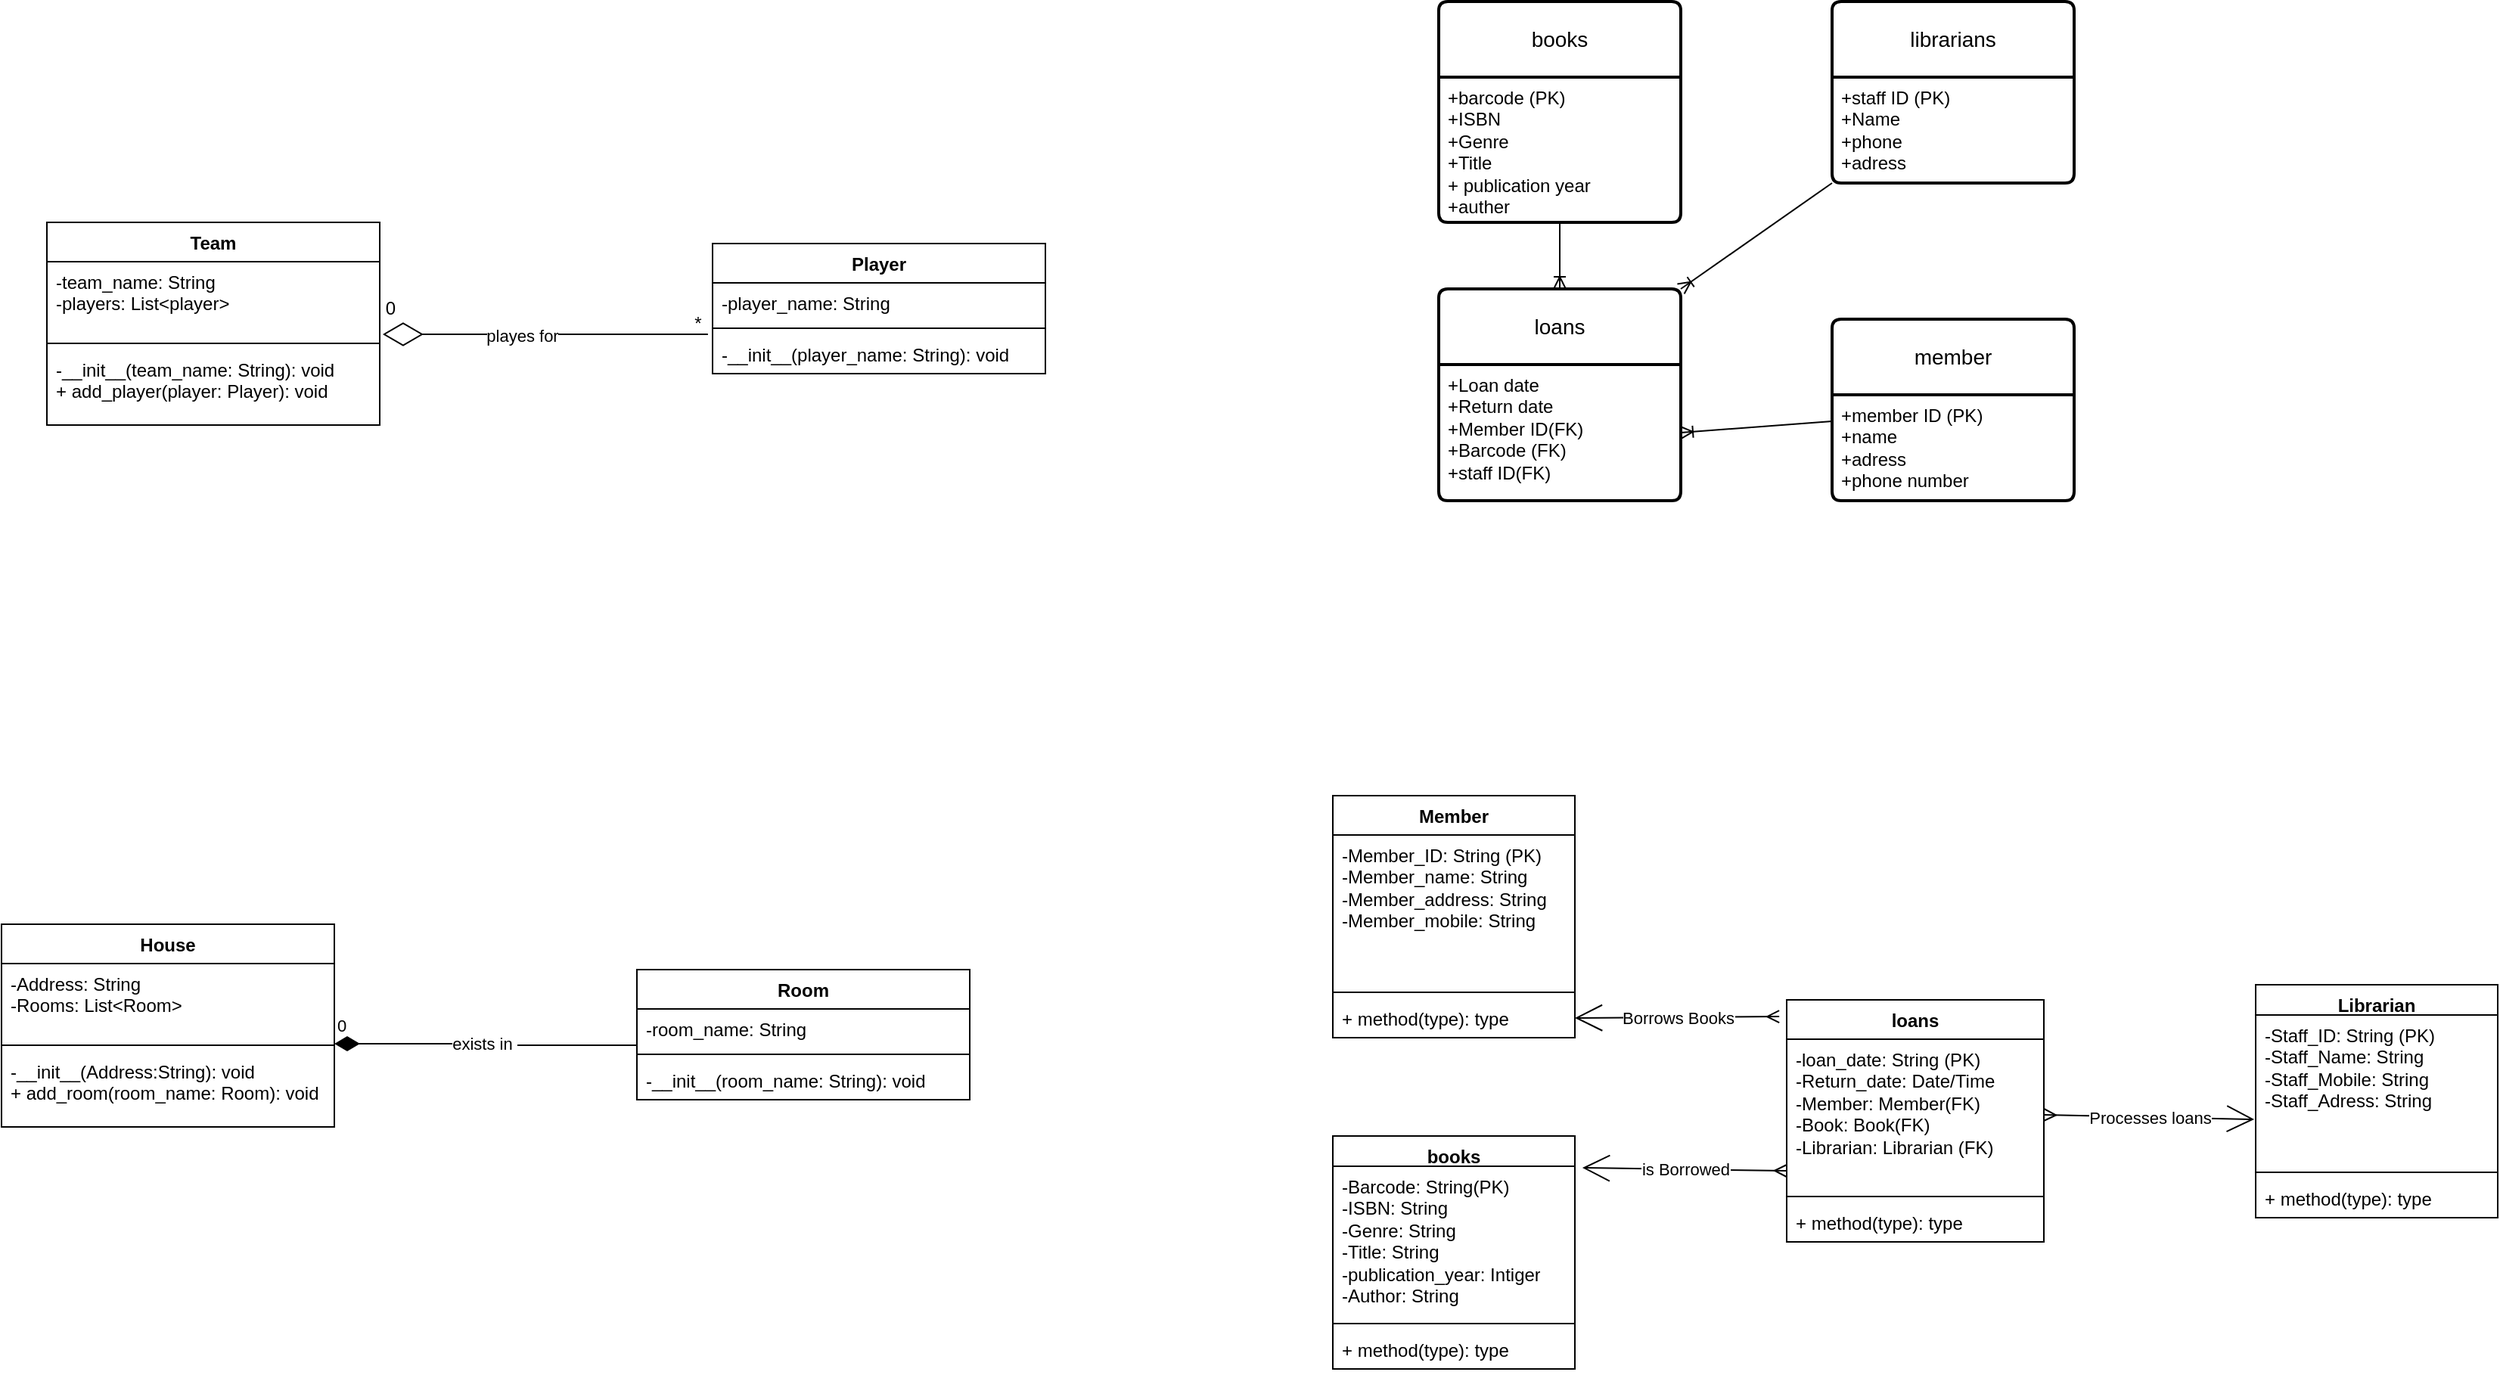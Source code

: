 <mxfile version="24.4.10" type="github">
  <diagram name="Page-1" id="5GtbL8Aw-6nWo-bHUYKE">
    <mxGraphModel dx="1781" dy="624" grid="1" gridSize="10" guides="1" tooltips="1" connect="1" arrows="1" fold="1" page="1" pageScale="1" pageWidth="827" pageHeight="1169" math="0" shadow="0">
      <root>
        <mxCell id="0" />
        <mxCell id="1" parent="0" />
        <mxCell id="9vI38-9KkXdLHbVCpWMl-1" value="loans" style="swimlane;childLayout=stackLayout;horizontal=1;startSize=50;horizontalStack=0;rounded=1;fontSize=14;fontStyle=0;strokeWidth=2;resizeParent=0;resizeLast=1;shadow=0;dashed=0;align=center;arcSize=4;whiteSpace=wrap;html=1;swimlaneLine=1;" vertex="1" parent="1">
          <mxGeometry x="190" y="260" width="160" height="140" as="geometry" />
        </mxCell>
        <mxCell id="9vI38-9KkXdLHbVCpWMl-2" value="+Loan date&lt;br&gt;+Return date&lt;div&gt;+Member ID(FK)&lt;/div&gt;&lt;div&gt;+Barcode (FK)&lt;/div&gt;&lt;div&gt;+staff ID(FK)&lt;/div&gt;" style="align=left;strokeColor=none;fillColor=none;spacingLeft=4;fontSize=12;verticalAlign=top;resizable=0;rotatable=0;part=1;html=1;" vertex="1" parent="9vI38-9KkXdLHbVCpWMl-1">
          <mxGeometry y="50" width="160" height="90" as="geometry" />
        </mxCell>
        <mxCell id="9vI38-9KkXdLHbVCpWMl-3" value="books" style="swimlane;childLayout=stackLayout;horizontal=1;startSize=50;horizontalStack=0;rounded=1;fontSize=14;fontStyle=0;strokeWidth=2;resizeParent=0;resizeLast=1;shadow=0;dashed=0;align=center;arcSize=4;whiteSpace=wrap;html=1;" vertex="1" parent="1">
          <mxGeometry x="190" y="70" width="160" height="146" as="geometry" />
        </mxCell>
        <mxCell id="9vI38-9KkXdLHbVCpWMl-4" value="+barcode (PK)&amp;nbsp;&lt;br&gt;+ISBN&amp;nbsp;&lt;br&gt;+Genre&lt;div&gt;+Title&lt;/div&gt;&lt;div&gt;+ publication year&lt;/div&gt;&lt;div&gt;+auther&lt;/div&gt;&lt;div&gt;&lt;br&gt;&lt;/div&gt;" style="align=left;strokeColor=none;fillColor=none;spacingLeft=4;fontSize=12;verticalAlign=top;resizable=0;rotatable=0;part=1;html=1;" vertex="1" parent="9vI38-9KkXdLHbVCpWMl-3">
          <mxGeometry y="50" width="160" height="96" as="geometry" />
        </mxCell>
        <mxCell id="9vI38-9KkXdLHbVCpWMl-5" value="member" style="swimlane;childLayout=stackLayout;horizontal=1;startSize=50;horizontalStack=0;rounded=1;fontSize=14;fontStyle=0;strokeWidth=2;resizeParent=0;resizeLast=1;shadow=0;dashed=0;align=center;arcSize=4;whiteSpace=wrap;html=1;" vertex="1" parent="1">
          <mxGeometry x="450" y="280" width="160" height="120" as="geometry" />
        </mxCell>
        <mxCell id="9vI38-9KkXdLHbVCpWMl-6" value="+member ID (PK)&lt;div&gt;+name&lt;br&gt;+adress&lt;/div&gt;&lt;div&gt;+phone number&lt;/div&gt;" style="align=left;strokeColor=none;fillColor=none;spacingLeft=4;fontSize=12;verticalAlign=top;resizable=0;rotatable=0;part=1;html=1;" vertex="1" parent="9vI38-9KkXdLHbVCpWMl-5">
          <mxGeometry y="50" width="160" height="70" as="geometry" />
        </mxCell>
        <mxCell id="9vI38-9KkXdLHbVCpWMl-7" value="librarians" style="swimlane;childLayout=stackLayout;horizontal=1;startSize=50;horizontalStack=0;rounded=1;fontSize=14;fontStyle=0;strokeWidth=2;resizeParent=0;resizeLast=1;shadow=0;dashed=0;align=center;arcSize=4;whiteSpace=wrap;html=1;" vertex="1" parent="1">
          <mxGeometry x="450" y="70" width="160" height="120" as="geometry" />
        </mxCell>
        <mxCell id="9vI38-9KkXdLHbVCpWMl-8" value="+staff ID (PK)&lt;br&gt;+Name&lt;br&gt;+phone&lt;div&gt;+adress&lt;/div&gt;" style="align=left;strokeColor=none;fillColor=none;spacingLeft=4;fontSize=12;verticalAlign=top;resizable=0;rotatable=0;part=1;html=1;" vertex="1" parent="9vI38-9KkXdLHbVCpWMl-7">
          <mxGeometry y="50" width="160" height="70" as="geometry" />
        </mxCell>
        <mxCell id="9vI38-9KkXdLHbVCpWMl-9" value="" style="endArrow=none;html=1;rounded=0;entryX=0;entryY=0.5;entryDx=0;entryDy=0;exitX=1.019;exitY=0.629;exitDx=0;exitDy=0;exitPerimeter=0;strokeColor=none;startArrow=dash;startFill=0;" edge="1" parent="1" source="9vI38-9KkXdLHbVCpWMl-2" target="9vI38-9KkXdLHbVCpWMl-5">
          <mxGeometry relative="1" as="geometry">
            <mxPoint x="330" y="340" as="sourcePoint" />
            <mxPoint x="480" y="310" as="targetPoint" />
          </mxGeometry>
        </mxCell>
        <mxCell id="9vI38-9KkXdLHbVCpWMl-10" value="" style="endArrow=none;html=1;rounded=0;entryX=0;entryY=0.25;entryDx=0;entryDy=0;exitX=1;exitY=0.5;exitDx=0;exitDy=0;startArrow=ERoneToMany;startFill=0;" edge="1" parent="1" source="9vI38-9KkXdLHbVCpWMl-2" target="9vI38-9KkXdLHbVCpWMl-6">
          <mxGeometry relative="1" as="geometry">
            <mxPoint x="350" y="330" as="sourcePoint" />
            <mxPoint x="510" y="330" as="targetPoint" />
          </mxGeometry>
        </mxCell>
        <mxCell id="9vI38-9KkXdLHbVCpWMl-11" value="" style="endArrow=none;html=1;rounded=0;exitX=0.5;exitY=0;exitDx=0;exitDy=0;startArrow=ERoneToMany;startFill=0;entryX=0.5;entryY=1;entryDx=0;entryDy=0;" edge="1" parent="1" source="9vI38-9KkXdLHbVCpWMl-1" target="9vI38-9KkXdLHbVCpWMl-4">
          <mxGeometry relative="1" as="geometry">
            <mxPoint x="270" y="210" as="sourcePoint" />
            <mxPoint x="300" y="240" as="targetPoint" />
          </mxGeometry>
        </mxCell>
        <mxCell id="9vI38-9KkXdLHbVCpWMl-12" value="" style="endArrow=none;html=1;rounded=0;exitX=1;exitY=0;exitDx=0;exitDy=0;entryX=0;entryY=1;entryDx=0;entryDy=0;startArrow=ERoneToMany;startFill=0;" edge="1" parent="1" source="9vI38-9KkXdLHbVCpWMl-1" target="9vI38-9KkXdLHbVCpWMl-8">
          <mxGeometry relative="1" as="geometry">
            <mxPoint x="430" y="230" as="sourcePoint" />
            <mxPoint x="590" y="230" as="targetPoint" />
          </mxGeometry>
        </mxCell>
        <mxCell id="9vI38-9KkXdLHbVCpWMl-13" value="Member" style="swimlane;fontStyle=1;align=center;verticalAlign=top;childLayout=stackLayout;horizontal=1;startSize=26;horizontalStack=0;resizeParent=1;resizeParentMax=0;resizeLast=0;collapsible=1;marginBottom=0;whiteSpace=wrap;html=1;" vertex="1" parent="1">
          <mxGeometry x="120" y="595" width="160" height="160" as="geometry" />
        </mxCell>
        <mxCell id="9vI38-9KkXdLHbVCpWMl-14" value="-Member_ID: String (PK)&lt;div&gt;-Member_name: String&lt;/div&gt;&lt;div&gt;-Member_address: String&lt;/div&gt;&lt;div&gt;-Member_mobile: String&lt;/div&gt;" style="text;strokeColor=none;fillColor=none;align=left;verticalAlign=top;spacingLeft=4;spacingRight=4;overflow=hidden;rotatable=0;points=[[0,0.5],[1,0.5]];portConstraint=eastwest;whiteSpace=wrap;html=1;" vertex="1" parent="9vI38-9KkXdLHbVCpWMl-13">
          <mxGeometry y="26" width="160" height="100" as="geometry" />
        </mxCell>
        <mxCell id="9vI38-9KkXdLHbVCpWMl-15" value="" style="line;strokeWidth=1;fillColor=none;align=left;verticalAlign=middle;spacingTop=-1;spacingLeft=3;spacingRight=3;rotatable=0;labelPosition=right;points=[];portConstraint=eastwest;strokeColor=inherit;" vertex="1" parent="9vI38-9KkXdLHbVCpWMl-13">
          <mxGeometry y="126" width="160" height="8" as="geometry" />
        </mxCell>
        <mxCell id="9vI38-9KkXdLHbVCpWMl-16" value="+ method(type): type" style="text;strokeColor=none;fillColor=none;align=left;verticalAlign=top;spacingLeft=4;spacingRight=4;overflow=hidden;rotatable=0;points=[[0,0.5],[1,0.5]];portConstraint=eastwest;whiteSpace=wrap;html=1;" vertex="1" parent="9vI38-9KkXdLHbVCpWMl-13">
          <mxGeometry y="134" width="160" height="26" as="geometry" />
        </mxCell>
        <mxCell id="9vI38-9KkXdLHbVCpWMl-17" value="loans" style="swimlane;fontStyle=1;align=center;verticalAlign=top;childLayout=stackLayout;horizontal=1;startSize=26;horizontalStack=0;resizeParent=1;resizeParentMax=0;resizeLast=0;collapsible=1;marginBottom=0;whiteSpace=wrap;html=1;" vertex="1" parent="1">
          <mxGeometry x="420" y="730" width="170" height="160" as="geometry" />
        </mxCell>
        <mxCell id="9vI38-9KkXdLHbVCpWMl-18" value="-loan_date: String (PK)&lt;div&gt;-Return_date: Date/Time&lt;/div&gt;&lt;div&gt;-Member: Member(FK)&lt;/div&gt;&lt;div&gt;-Book: Book(FK)&lt;/div&gt;&lt;div&gt;-Librarian: Librarian (FK)&lt;/div&gt;" style="text;strokeColor=none;fillColor=none;align=left;verticalAlign=top;spacingLeft=4;spacingRight=4;overflow=hidden;rotatable=0;points=[[0,0.5],[1,0.5]];portConstraint=eastwest;whiteSpace=wrap;html=1;" vertex="1" parent="9vI38-9KkXdLHbVCpWMl-17">
          <mxGeometry y="26" width="170" height="100" as="geometry" />
        </mxCell>
        <mxCell id="9vI38-9KkXdLHbVCpWMl-19" value="" style="line;strokeWidth=1;fillColor=none;align=left;verticalAlign=middle;spacingTop=-1;spacingLeft=3;spacingRight=3;rotatable=0;labelPosition=right;points=[];portConstraint=eastwest;strokeColor=inherit;" vertex="1" parent="9vI38-9KkXdLHbVCpWMl-17">
          <mxGeometry y="126" width="170" height="8" as="geometry" />
        </mxCell>
        <mxCell id="9vI38-9KkXdLHbVCpWMl-20" value="+ method(type): type" style="text;strokeColor=none;fillColor=none;align=left;verticalAlign=top;spacingLeft=4;spacingRight=4;overflow=hidden;rotatable=0;points=[[0,0.5],[1,0.5]];portConstraint=eastwest;whiteSpace=wrap;html=1;" vertex="1" parent="9vI38-9KkXdLHbVCpWMl-17">
          <mxGeometry y="134" width="170" height="26" as="geometry" />
        </mxCell>
        <mxCell id="9vI38-9KkXdLHbVCpWMl-21" value="Librarian" style="swimlane;fontStyle=1;align=center;verticalAlign=top;childLayout=stackLayout;horizontal=1;startSize=20;horizontalStack=0;resizeParent=1;resizeParentMax=0;resizeLast=0;collapsible=1;marginBottom=0;whiteSpace=wrap;html=1;" vertex="1" parent="1">
          <mxGeometry x="730" y="720" width="160" height="154" as="geometry" />
        </mxCell>
        <mxCell id="9vI38-9KkXdLHbVCpWMl-22" value="-Staff_ID: String (PK)&lt;div&gt;-Staff_Name: String&lt;/div&gt;&lt;div&gt;-Staff_Mobile: String&lt;/div&gt;&lt;div&gt;-Staff_Adress: String&lt;/div&gt;" style="text;strokeColor=none;fillColor=none;align=left;verticalAlign=top;spacingLeft=4;spacingRight=4;overflow=hidden;rotatable=0;points=[[0,0.5],[1,0.5]];portConstraint=eastwest;whiteSpace=wrap;html=1;" vertex="1" parent="9vI38-9KkXdLHbVCpWMl-21">
          <mxGeometry y="20" width="160" height="100" as="geometry" />
        </mxCell>
        <mxCell id="9vI38-9KkXdLHbVCpWMl-23" value="" style="line;strokeWidth=1;fillColor=none;align=left;verticalAlign=middle;spacingTop=-1;spacingLeft=3;spacingRight=3;rotatable=0;labelPosition=right;points=[];portConstraint=eastwest;strokeColor=inherit;" vertex="1" parent="9vI38-9KkXdLHbVCpWMl-21">
          <mxGeometry y="120" width="160" height="8" as="geometry" />
        </mxCell>
        <mxCell id="9vI38-9KkXdLHbVCpWMl-24" value="+ method(type): type" style="text;strokeColor=none;fillColor=none;align=left;verticalAlign=top;spacingLeft=4;spacingRight=4;overflow=hidden;rotatable=0;points=[[0,0.5],[1,0.5]];portConstraint=eastwest;whiteSpace=wrap;html=1;" vertex="1" parent="9vI38-9KkXdLHbVCpWMl-21">
          <mxGeometry y="128" width="160" height="26" as="geometry" />
        </mxCell>
        <mxCell id="9vI38-9KkXdLHbVCpWMl-25" value="books" style="swimlane;fontStyle=1;align=center;verticalAlign=top;childLayout=stackLayout;horizontal=1;startSize=20;horizontalStack=0;resizeParent=1;resizeParentMax=0;resizeLast=0;collapsible=1;marginBottom=0;whiteSpace=wrap;html=1;" vertex="1" parent="1">
          <mxGeometry x="120" y="820" width="160" height="154" as="geometry" />
        </mxCell>
        <mxCell id="9vI38-9KkXdLHbVCpWMl-26" value="-Barcode: String(PK)&lt;div&gt;-ISBN: String&lt;/div&gt;&lt;div&gt;-Genre: String&lt;/div&gt;&lt;div&gt;-Title: String&lt;/div&gt;&lt;div&gt;-publication_year: Intiger&lt;/div&gt;&lt;div&gt;-Author: String&lt;/div&gt;" style="text;strokeColor=none;fillColor=none;align=left;verticalAlign=top;spacingLeft=4;spacingRight=4;overflow=hidden;rotatable=0;points=[[0,0.5],[1,0.5]];portConstraint=eastwest;whiteSpace=wrap;html=1;" vertex="1" parent="9vI38-9KkXdLHbVCpWMl-25">
          <mxGeometry y="20" width="160" height="100" as="geometry" />
        </mxCell>
        <mxCell id="9vI38-9KkXdLHbVCpWMl-27" value="" style="line;strokeWidth=1;fillColor=none;align=left;verticalAlign=middle;spacingTop=-1;spacingLeft=3;spacingRight=3;rotatable=0;labelPosition=right;points=[];portConstraint=eastwest;strokeColor=inherit;" vertex="1" parent="9vI38-9KkXdLHbVCpWMl-25">
          <mxGeometry y="120" width="160" height="8" as="geometry" />
        </mxCell>
        <mxCell id="9vI38-9KkXdLHbVCpWMl-28" value="+ method(type): type" style="text;strokeColor=none;fillColor=none;align=left;verticalAlign=top;spacingLeft=4;spacingRight=4;overflow=hidden;rotatable=0;points=[[0,0.5],[1,0.5]];portConstraint=eastwest;whiteSpace=wrap;html=1;" vertex="1" parent="9vI38-9KkXdLHbVCpWMl-25">
          <mxGeometry y="128" width="160" height="26" as="geometry" />
        </mxCell>
        <mxCell id="9vI38-9KkXdLHbVCpWMl-29" value="Borrows Books" style="endArrow=open;endSize=16;endFill=0;html=1;rounded=0;exitX=-0.029;exitY=0.069;exitDx=0;exitDy=0;entryX=1;entryY=0.5;entryDx=0;entryDy=0;exitPerimeter=0;startArrow=ERmany;startFill=0;" edge="1" parent="1" source="9vI38-9KkXdLHbVCpWMl-17" target="9vI38-9KkXdLHbVCpWMl-16">
          <mxGeometry x="0.001" width="160" relative="1" as="geometry">
            <mxPoint x="380" y="820" as="sourcePoint" />
            <mxPoint x="380" y="890" as="targetPoint" />
            <mxPoint as="offset" />
          </mxGeometry>
        </mxCell>
        <mxCell id="9vI38-9KkXdLHbVCpWMl-30" value="is Borrowed" style="endArrow=open;endSize=16;endFill=0;html=1;rounded=0;exitX=0;exitY=0.87;exitDx=0;exitDy=0;exitPerimeter=0;startArrow=ERmany;startFill=0;entryX=1.031;entryY=0.01;entryDx=0;entryDy=0;entryPerimeter=0;" edge="1" parent="1" source="9vI38-9KkXdLHbVCpWMl-18" target="9vI38-9KkXdLHbVCpWMl-26">
          <mxGeometry x="0.001" width="160" relative="1" as="geometry">
            <mxPoint x="399" y="903" as="sourcePoint" />
            <mxPoint x="360" y="890" as="targetPoint" />
            <mxPoint as="offset" />
            <Array as="points" />
          </mxGeometry>
        </mxCell>
        <mxCell id="9vI38-9KkXdLHbVCpWMl-31" value="Processes loans" style="endArrow=open;endSize=16;endFill=0;html=1;rounded=0;entryX=-0.006;entryY=0.69;entryDx=0;entryDy=0;startArrow=ERmany;startFill=0;entryPerimeter=0;exitX=1;exitY=0.5;exitDx=0;exitDy=0;" edge="1" parent="1" source="9vI38-9KkXdLHbVCpWMl-18" target="9vI38-9KkXdLHbVCpWMl-22">
          <mxGeometry x="0.007" width="160" relative="1" as="geometry">
            <mxPoint x="650" y="750" as="sourcePoint" />
            <mxPoint x="590" y="810.5" as="targetPoint" />
            <mxPoint as="offset" />
          </mxGeometry>
        </mxCell>
        <mxCell id="9vI38-9KkXdLHbVCpWMl-32" value="Team" style="swimlane;fontStyle=1;align=center;verticalAlign=top;childLayout=stackLayout;horizontal=1;startSize=26;horizontalStack=0;resizeParent=1;resizeParentMax=0;resizeLast=0;collapsible=1;marginBottom=0;whiteSpace=wrap;html=1;" vertex="1" parent="1">
          <mxGeometry x="-730" y="216" width="220" height="134" as="geometry" />
        </mxCell>
        <mxCell id="9vI38-9KkXdLHbVCpWMl-33" value="-team_name: String&lt;div&gt;-players: List&amp;lt;player&amp;gt;&lt;/div&gt;" style="text;strokeColor=none;fillColor=none;align=left;verticalAlign=top;spacingLeft=4;spacingRight=4;overflow=hidden;rotatable=0;points=[[0,0.5],[1,0.5]];portConstraint=eastwest;whiteSpace=wrap;html=1;" vertex="1" parent="9vI38-9KkXdLHbVCpWMl-32">
          <mxGeometry y="26" width="220" height="50" as="geometry" />
        </mxCell>
        <mxCell id="9vI38-9KkXdLHbVCpWMl-34" value="" style="line;strokeWidth=1;fillColor=none;align=left;verticalAlign=middle;spacingTop=-1;spacingLeft=3;spacingRight=3;rotatable=0;labelPosition=right;points=[];portConstraint=eastwest;strokeColor=inherit;" vertex="1" parent="9vI38-9KkXdLHbVCpWMl-32">
          <mxGeometry y="76" width="220" height="8" as="geometry" />
        </mxCell>
        <mxCell id="9vI38-9KkXdLHbVCpWMl-35" value="-__init__(team_name: String): void&amp;nbsp;&lt;div&gt;+ add_player(player: Player): void&lt;/div&gt;" style="text;strokeColor=none;fillColor=none;align=left;verticalAlign=top;spacingLeft=4;spacingRight=4;overflow=hidden;rotatable=0;points=[[0,0.5],[1,0.5]];portConstraint=eastwest;whiteSpace=wrap;html=1;" vertex="1" parent="9vI38-9KkXdLHbVCpWMl-32">
          <mxGeometry y="84" width="220" height="50" as="geometry" />
        </mxCell>
        <mxCell id="9vI38-9KkXdLHbVCpWMl-36" value="Player" style="swimlane;fontStyle=1;align=center;verticalAlign=top;childLayout=stackLayout;horizontal=1;startSize=26;horizontalStack=0;resizeParent=1;resizeParentMax=0;resizeLast=0;collapsible=1;marginBottom=0;whiteSpace=wrap;html=1;" vertex="1" parent="1">
          <mxGeometry x="-290" y="230" width="220" height="86" as="geometry" />
        </mxCell>
        <mxCell id="9vI38-9KkXdLHbVCpWMl-37" value="-player_name: String" style="text;strokeColor=none;fillColor=none;align=left;verticalAlign=top;spacingLeft=4;spacingRight=4;overflow=hidden;rotatable=0;points=[[0,0.5],[1,0.5]];portConstraint=eastwest;whiteSpace=wrap;html=1;" vertex="1" parent="9vI38-9KkXdLHbVCpWMl-36">
          <mxGeometry y="26" width="220" height="26" as="geometry" />
        </mxCell>
        <mxCell id="9vI38-9KkXdLHbVCpWMl-38" value="" style="line;strokeWidth=1;fillColor=none;align=left;verticalAlign=middle;spacingTop=-1;spacingLeft=3;spacingRight=3;rotatable=0;labelPosition=right;points=[];portConstraint=eastwest;strokeColor=inherit;" vertex="1" parent="9vI38-9KkXdLHbVCpWMl-36">
          <mxGeometry y="52" width="220" height="8" as="geometry" />
        </mxCell>
        <mxCell id="9vI38-9KkXdLHbVCpWMl-39" value="-__init__(player_name: String): void&amp;nbsp;" style="text;strokeColor=none;fillColor=none;align=left;verticalAlign=top;spacingLeft=4;spacingRight=4;overflow=hidden;rotatable=0;points=[[0,0.5],[1,0.5]];portConstraint=eastwest;whiteSpace=wrap;html=1;" vertex="1" parent="9vI38-9KkXdLHbVCpWMl-36">
          <mxGeometry y="60" width="220" height="26" as="geometry" />
        </mxCell>
        <mxCell id="9vI38-9KkXdLHbVCpWMl-40" value="" style="endArrow=diamondThin;endFill=0;endSize=24;html=1;rounded=0;entryX=1.009;entryY=0.96;entryDx=0;entryDy=0;entryPerimeter=0;exitX=-0.014;exitY=0;exitDx=0;exitDy=0;exitPerimeter=0;" edge="1" parent="1" source="9vI38-9KkXdLHbVCpWMl-39" target="9vI38-9KkXdLHbVCpWMl-33">
          <mxGeometry width="160" relative="1" as="geometry">
            <mxPoint x="-350" y="400" as="sourcePoint" />
            <mxPoint x="-190" y="400" as="targetPoint" />
          </mxGeometry>
        </mxCell>
        <mxCell id="9vI38-9KkXdLHbVCpWMl-41" value="playes for" style="edgeLabel;html=1;align=center;verticalAlign=middle;resizable=0;points=[];" vertex="1" connectable="0" parent="9vI38-9KkXdLHbVCpWMl-40">
          <mxGeometry x="0.151" y="1" relative="1" as="geometry">
            <mxPoint as="offset" />
          </mxGeometry>
        </mxCell>
        <mxCell id="9vI38-9KkXdLHbVCpWMl-42" value="0 &amp;nbsp; &amp;nbsp; &amp;nbsp; &amp;nbsp;" style="text;html=1;align=center;verticalAlign=middle;resizable=0;points=[];autosize=1;strokeColor=none;fillColor=none;" vertex="1" parent="1">
          <mxGeometry x="-520" y="258" width="60" height="30" as="geometry" />
        </mxCell>
        <mxCell id="9vI38-9KkXdLHbVCpWMl-43" value="*" style="text;html=1;align=center;verticalAlign=middle;resizable=0;points=[];autosize=1;strokeColor=none;fillColor=none;" vertex="1" parent="1">
          <mxGeometry x="-315" y="268" width="30" height="30" as="geometry" />
        </mxCell>
        <mxCell id="9vI38-9KkXdLHbVCpWMl-48" value="House" style="swimlane;fontStyle=1;align=center;verticalAlign=top;childLayout=stackLayout;horizontal=1;startSize=26;horizontalStack=0;resizeParent=1;resizeParentMax=0;resizeLast=0;collapsible=1;marginBottom=0;whiteSpace=wrap;html=1;" vertex="1" parent="1">
          <mxGeometry x="-760" y="680" width="220" height="134" as="geometry" />
        </mxCell>
        <mxCell id="9vI38-9KkXdLHbVCpWMl-49" value="-Address: String&lt;div&gt;-Rooms: List&amp;lt;Room&amp;gt;&lt;/div&gt;" style="text;strokeColor=none;fillColor=none;align=left;verticalAlign=top;spacingLeft=4;spacingRight=4;overflow=hidden;rotatable=0;points=[[0,0.5],[1,0.5]];portConstraint=eastwest;whiteSpace=wrap;html=1;" vertex="1" parent="9vI38-9KkXdLHbVCpWMl-48">
          <mxGeometry y="26" width="220" height="50" as="geometry" />
        </mxCell>
        <mxCell id="9vI38-9KkXdLHbVCpWMl-50" value="" style="line;strokeWidth=1;fillColor=none;align=left;verticalAlign=middle;spacingTop=-1;spacingLeft=3;spacingRight=3;rotatable=0;labelPosition=right;points=[];portConstraint=eastwest;strokeColor=inherit;" vertex="1" parent="9vI38-9KkXdLHbVCpWMl-48">
          <mxGeometry y="76" width="220" height="8" as="geometry" />
        </mxCell>
        <mxCell id="9vI38-9KkXdLHbVCpWMl-51" value="-__init__(Address:String): void&amp;nbsp;&lt;div&gt;+ add_room(room_name: Room): void&lt;/div&gt;" style="text;strokeColor=none;fillColor=none;align=left;verticalAlign=top;spacingLeft=4;spacingRight=4;overflow=hidden;rotatable=0;points=[[0,0.5],[1,0.5]];portConstraint=eastwest;whiteSpace=wrap;html=1;" vertex="1" parent="9vI38-9KkXdLHbVCpWMl-48">
          <mxGeometry y="84" width="220" height="50" as="geometry" />
        </mxCell>
        <mxCell id="9vI38-9KkXdLHbVCpWMl-53" value="0" style="endArrow=none;html=1;endSize=12;startArrow=diamondThin;startSize=14;startFill=1;edgeStyle=orthogonalEdgeStyle;align=left;verticalAlign=bottom;rounded=0;endFill=0;exitX=1;exitY=1.06;exitDx=0;exitDy=0;exitPerimeter=0;entryX=0;entryY=0.923;entryDx=0;entryDy=0;entryPerimeter=0;" edge="1" parent="1" source="9vI38-9KkXdLHbVCpWMl-49" target="9vI38-9KkXdLHbVCpWMl-56">
          <mxGeometry x="-1" y="3" relative="1" as="geometry">
            <mxPoint x="-520" y="760" as="sourcePoint" />
            <mxPoint x="-360" y="760" as="targetPoint" />
          </mxGeometry>
        </mxCell>
        <mxCell id="9vI38-9KkXdLHbVCpWMl-54" value="exists in&amp;nbsp;" style="edgeLabel;html=1;align=center;verticalAlign=middle;resizable=0;points=[];" vertex="1" connectable="0" parent="9vI38-9KkXdLHbVCpWMl-53">
          <mxGeometry x="-0.013" relative="1" as="geometry">
            <mxPoint as="offset" />
          </mxGeometry>
        </mxCell>
        <mxCell id="9vI38-9KkXdLHbVCpWMl-55" value="Room" style="swimlane;fontStyle=1;align=center;verticalAlign=top;childLayout=stackLayout;horizontal=1;startSize=26;horizontalStack=0;resizeParent=1;resizeParentMax=0;resizeLast=0;collapsible=1;marginBottom=0;whiteSpace=wrap;html=1;" vertex="1" parent="1">
          <mxGeometry x="-340" y="710" width="220" height="86" as="geometry" />
        </mxCell>
        <mxCell id="9vI38-9KkXdLHbVCpWMl-56" value="-room_name: String" style="text;strokeColor=none;fillColor=none;align=left;verticalAlign=top;spacingLeft=4;spacingRight=4;overflow=hidden;rotatable=0;points=[[0,0.5],[1,0.5]];portConstraint=eastwest;whiteSpace=wrap;html=1;" vertex="1" parent="9vI38-9KkXdLHbVCpWMl-55">
          <mxGeometry y="26" width="220" height="26" as="geometry" />
        </mxCell>
        <mxCell id="9vI38-9KkXdLHbVCpWMl-57" value="" style="line;strokeWidth=1;fillColor=none;align=left;verticalAlign=middle;spacingTop=-1;spacingLeft=3;spacingRight=3;rotatable=0;labelPosition=right;points=[];portConstraint=eastwest;strokeColor=inherit;" vertex="1" parent="9vI38-9KkXdLHbVCpWMl-55">
          <mxGeometry y="52" width="220" height="8" as="geometry" />
        </mxCell>
        <mxCell id="9vI38-9KkXdLHbVCpWMl-58" value="-__init__(room_name: String): void&amp;nbsp;" style="text;strokeColor=none;fillColor=none;align=left;verticalAlign=top;spacingLeft=4;spacingRight=4;overflow=hidden;rotatable=0;points=[[0,0.5],[1,0.5]];portConstraint=eastwest;whiteSpace=wrap;html=1;" vertex="1" parent="9vI38-9KkXdLHbVCpWMl-55">
          <mxGeometry y="60" width="220" height="26" as="geometry" />
        </mxCell>
      </root>
    </mxGraphModel>
  </diagram>
</mxfile>
